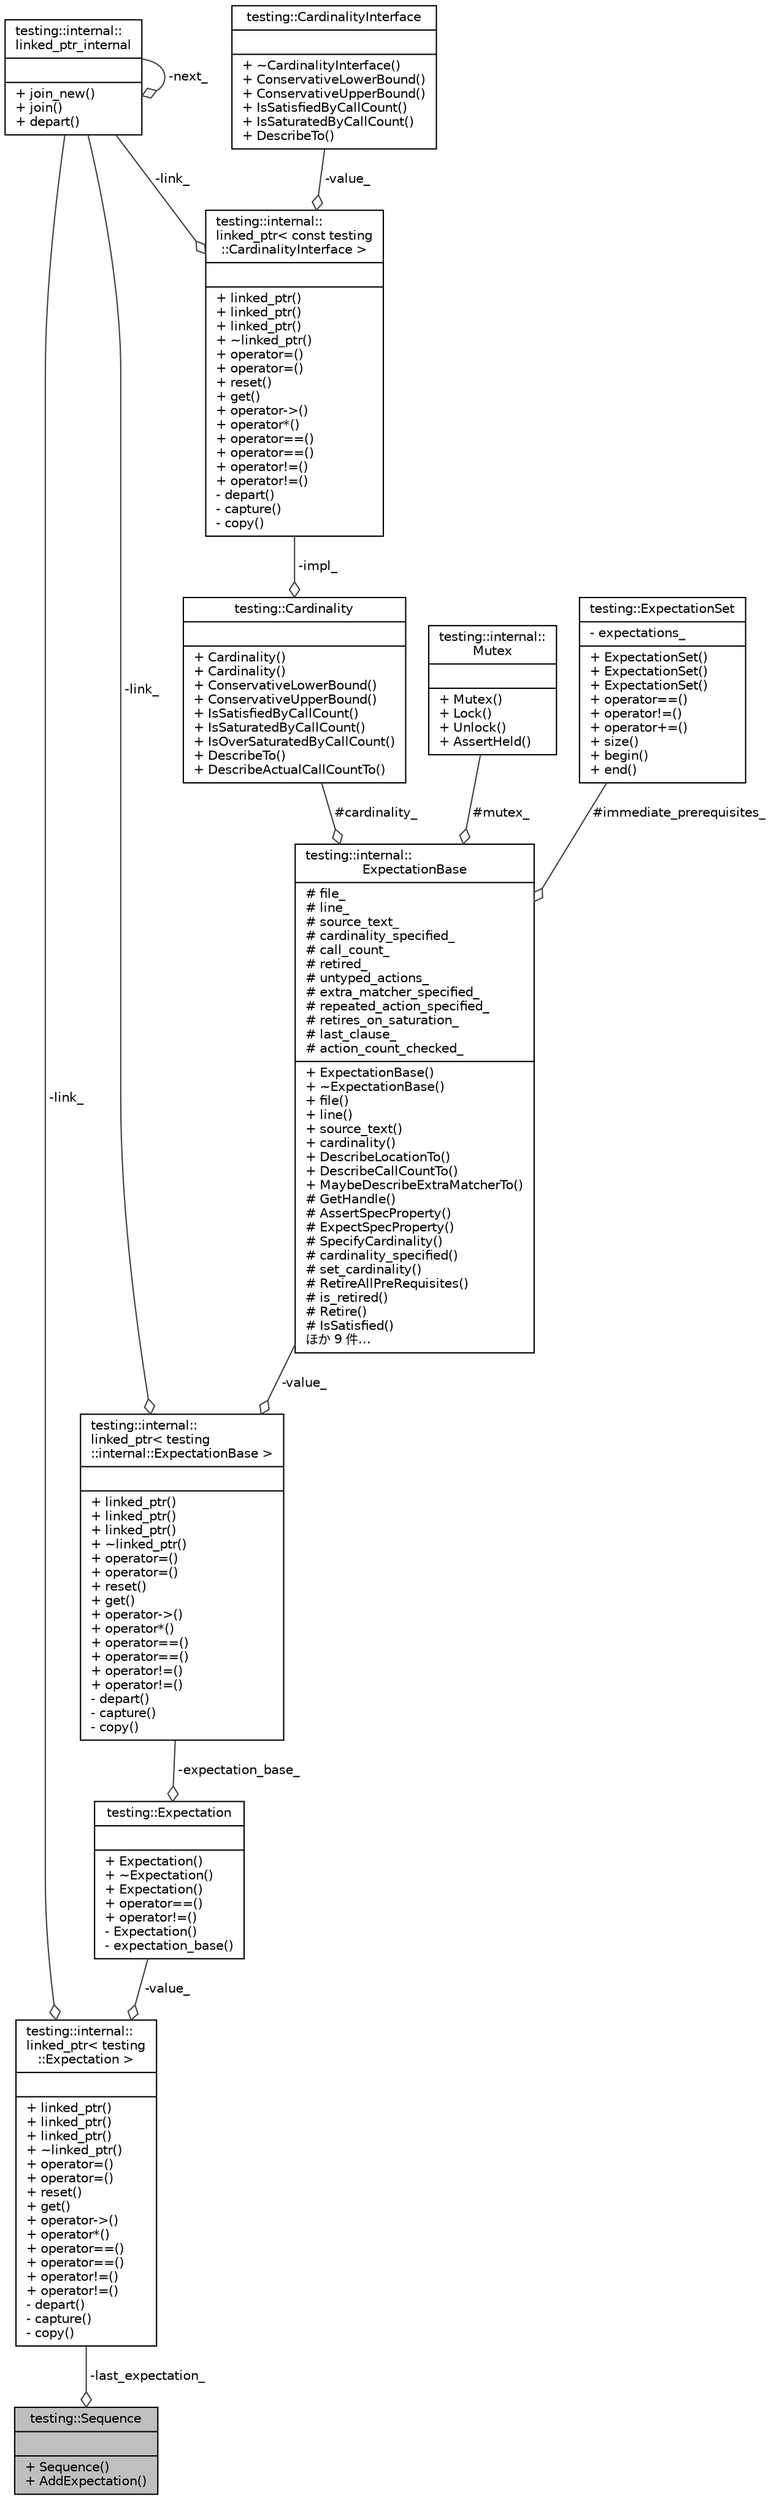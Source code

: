 digraph "testing::Sequence"
{
  edge [fontname="Helvetica",fontsize="10",labelfontname="Helvetica",labelfontsize="10"];
  node [fontname="Helvetica",fontsize="10",shape=record];
  Node1 [label="{testing::Sequence\n||+ Sequence()\l+ AddExpectation()\l}",height=0.2,width=0.4,color="black", fillcolor="grey75", style="filled", fontcolor="black"];
  Node2 -> Node1 [color="grey25",fontsize="10",style="solid",label=" -last_expectation_" ,arrowhead="odiamond",fontname="Helvetica"];
  Node2 [label="{testing::internal::\llinked_ptr\< testing\l::Expectation \>\n||+ linked_ptr()\l+ linked_ptr()\l+ linked_ptr()\l+ ~linked_ptr()\l+ operator=()\l+ operator=()\l+ reset()\l+ get()\l+ operator-\>()\l+ operator*()\l+ operator==()\l+ operator==()\l+ operator!=()\l+ operator!=()\l- depart()\l- capture()\l- copy()\l}",height=0.2,width=0.4,color="black", fillcolor="white", style="filled",URL="$d9/df4/classtesting_1_1internal_1_1linked__ptr.html"];
  Node3 -> Node2 [color="grey25",fontsize="10",style="solid",label=" -value_" ,arrowhead="odiamond",fontname="Helvetica"];
  Node3 [label="{testing::Expectation\n||+ Expectation()\l+ ~Expectation()\l+ Expectation()\l+ operator==()\l+ operator!=()\l- Expectation()\l- expectation_base()\l}",height=0.2,width=0.4,color="black", fillcolor="white", style="filled",URL="$d4/d58/classtesting_1_1_expectation.html"];
  Node4 -> Node3 [color="grey25",fontsize="10",style="solid",label=" -expectation_base_" ,arrowhead="odiamond",fontname="Helvetica"];
  Node4 [label="{testing::internal::\llinked_ptr\< testing\l::internal::ExpectationBase \>\n||+ linked_ptr()\l+ linked_ptr()\l+ linked_ptr()\l+ ~linked_ptr()\l+ operator=()\l+ operator=()\l+ reset()\l+ get()\l+ operator-\>()\l+ operator*()\l+ operator==()\l+ operator==()\l+ operator!=()\l+ operator!=()\l- depart()\l- capture()\l- copy()\l}",height=0.2,width=0.4,color="black", fillcolor="white", style="filled",URL="$d9/df4/classtesting_1_1internal_1_1linked__ptr.html"];
  Node5 -> Node4 [color="grey25",fontsize="10",style="solid",label=" -link_" ,arrowhead="odiamond",fontname="Helvetica"];
  Node5 [label="{testing::internal::\llinked_ptr_internal\n||+ join_new()\l+ join()\l+ depart()\l}",height=0.2,width=0.4,color="black", fillcolor="white", style="filled",URL="$d7/d67/classtesting_1_1internal_1_1linked__ptr__internal.html"];
  Node5 -> Node5 [color="grey25",fontsize="10",style="solid",label=" -next_" ,arrowhead="odiamond",fontname="Helvetica"];
  Node6 -> Node4 [color="grey25",fontsize="10",style="solid",label=" -value_" ,arrowhead="odiamond",fontname="Helvetica"];
  Node6 [label="{testing::internal::\lExpectationBase\n|# file_\l# line_\l# source_text_\l# cardinality_specified_\l# call_count_\l# retired_\l# untyped_actions_\l# extra_matcher_specified_\l# repeated_action_specified_\l# retires_on_saturation_\l# last_clause_\l# action_count_checked_\l|+ ExpectationBase()\l+ ~ExpectationBase()\l+ file()\l+ line()\l+ source_text()\l+ cardinality()\l+ DescribeLocationTo()\l+ DescribeCallCountTo()\l+ MaybeDescribeExtraMatcherTo()\l# GetHandle()\l# AssertSpecProperty()\l# ExpectSpecProperty()\l# SpecifyCardinality()\l# cardinality_specified()\l# set_cardinality()\l# RetireAllPreRequisites()\l# is_retired()\l# Retire()\l# IsSatisfied()\lほか 9 件…\l}",height=0.2,width=0.4,color="black", fillcolor="white", style="filled",URL="$d6/de4/classtesting_1_1internal_1_1_expectation_base.html"];
  Node7 -> Node6 [color="grey25",fontsize="10",style="solid",label=" #mutex_" ,arrowhead="odiamond",fontname="Helvetica"];
  Node7 [label="{testing::internal::\lMutex\n||+ Mutex()\l+ Lock()\l+ Unlock()\l+ AssertHeld()\l}",height=0.2,width=0.4,color="black", fillcolor="white", style="filled",URL="$d8/d77/classtesting_1_1internal_1_1_mutex.html"];
  Node8 -> Node6 [color="grey25",fontsize="10",style="solid",label=" #immediate_prerequisites_" ,arrowhead="odiamond",fontname="Helvetica"];
  Node8 [label="{testing::ExpectationSet\n|- expectations_\l|+ ExpectationSet()\l+ ExpectationSet()\l+ ExpectationSet()\l+ operator==()\l+ operator!=()\l+ operator+=()\l+ size()\l+ begin()\l+ end()\l}",height=0.2,width=0.4,color="black", fillcolor="white", style="filled",URL="$db/df7/classtesting_1_1_expectation_set.html"];
  Node9 -> Node6 [color="grey25",fontsize="10",style="solid",label=" #cardinality_" ,arrowhead="odiamond",fontname="Helvetica"];
  Node9 [label="{testing::Cardinality\n||+ Cardinality()\l+ Cardinality()\l+ ConservativeLowerBound()\l+ ConservativeUpperBound()\l+ IsSatisfiedByCallCount()\l+ IsSaturatedByCallCount()\l+ IsOverSaturatedByCallCount()\l+ DescribeTo()\l+ DescribeActualCallCountTo()\l}",height=0.2,width=0.4,color="black", fillcolor="white", style="filled",URL="$d2/d1f/classtesting_1_1_cardinality.html"];
  Node10 -> Node9 [color="grey25",fontsize="10",style="solid",label=" -impl_" ,arrowhead="odiamond",fontname="Helvetica"];
  Node10 [label="{testing::internal::\llinked_ptr\< const testing\l::CardinalityInterface \>\n||+ linked_ptr()\l+ linked_ptr()\l+ linked_ptr()\l+ ~linked_ptr()\l+ operator=()\l+ operator=()\l+ reset()\l+ get()\l+ operator-\>()\l+ operator*()\l+ operator==()\l+ operator==()\l+ operator!=()\l+ operator!=()\l- depart()\l- capture()\l- copy()\l}",height=0.2,width=0.4,color="black", fillcolor="white", style="filled",URL="$d9/df4/classtesting_1_1internal_1_1linked__ptr.html"];
  Node5 -> Node10 [color="grey25",fontsize="10",style="solid",label=" -link_" ,arrowhead="odiamond",fontname="Helvetica"];
  Node11 -> Node10 [color="grey25",fontsize="10",style="solid",label=" -value_" ,arrowhead="odiamond",fontname="Helvetica"];
  Node11 [label="{testing::CardinalityInterface\n||+ ~CardinalityInterface()\l+ ConservativeLowerBound()\l+ ConservativeUpperBound()\l+ IsSatisfiedByCallCount()\l+ IsSaturatedByCallCount()\l+ DescribeTo()\l}",height=0.2,width=0.4,color="black", fillcolor="white", style="filled",URL="$d9/da7/classtesting_1_1_cardinality_interface.html"];
  Node5 -> Node2 [color="grey25",fontsize="10",style="solid",label=" -link_" ,arrowhead="odiamond",fontname="Helvetica"];
}
